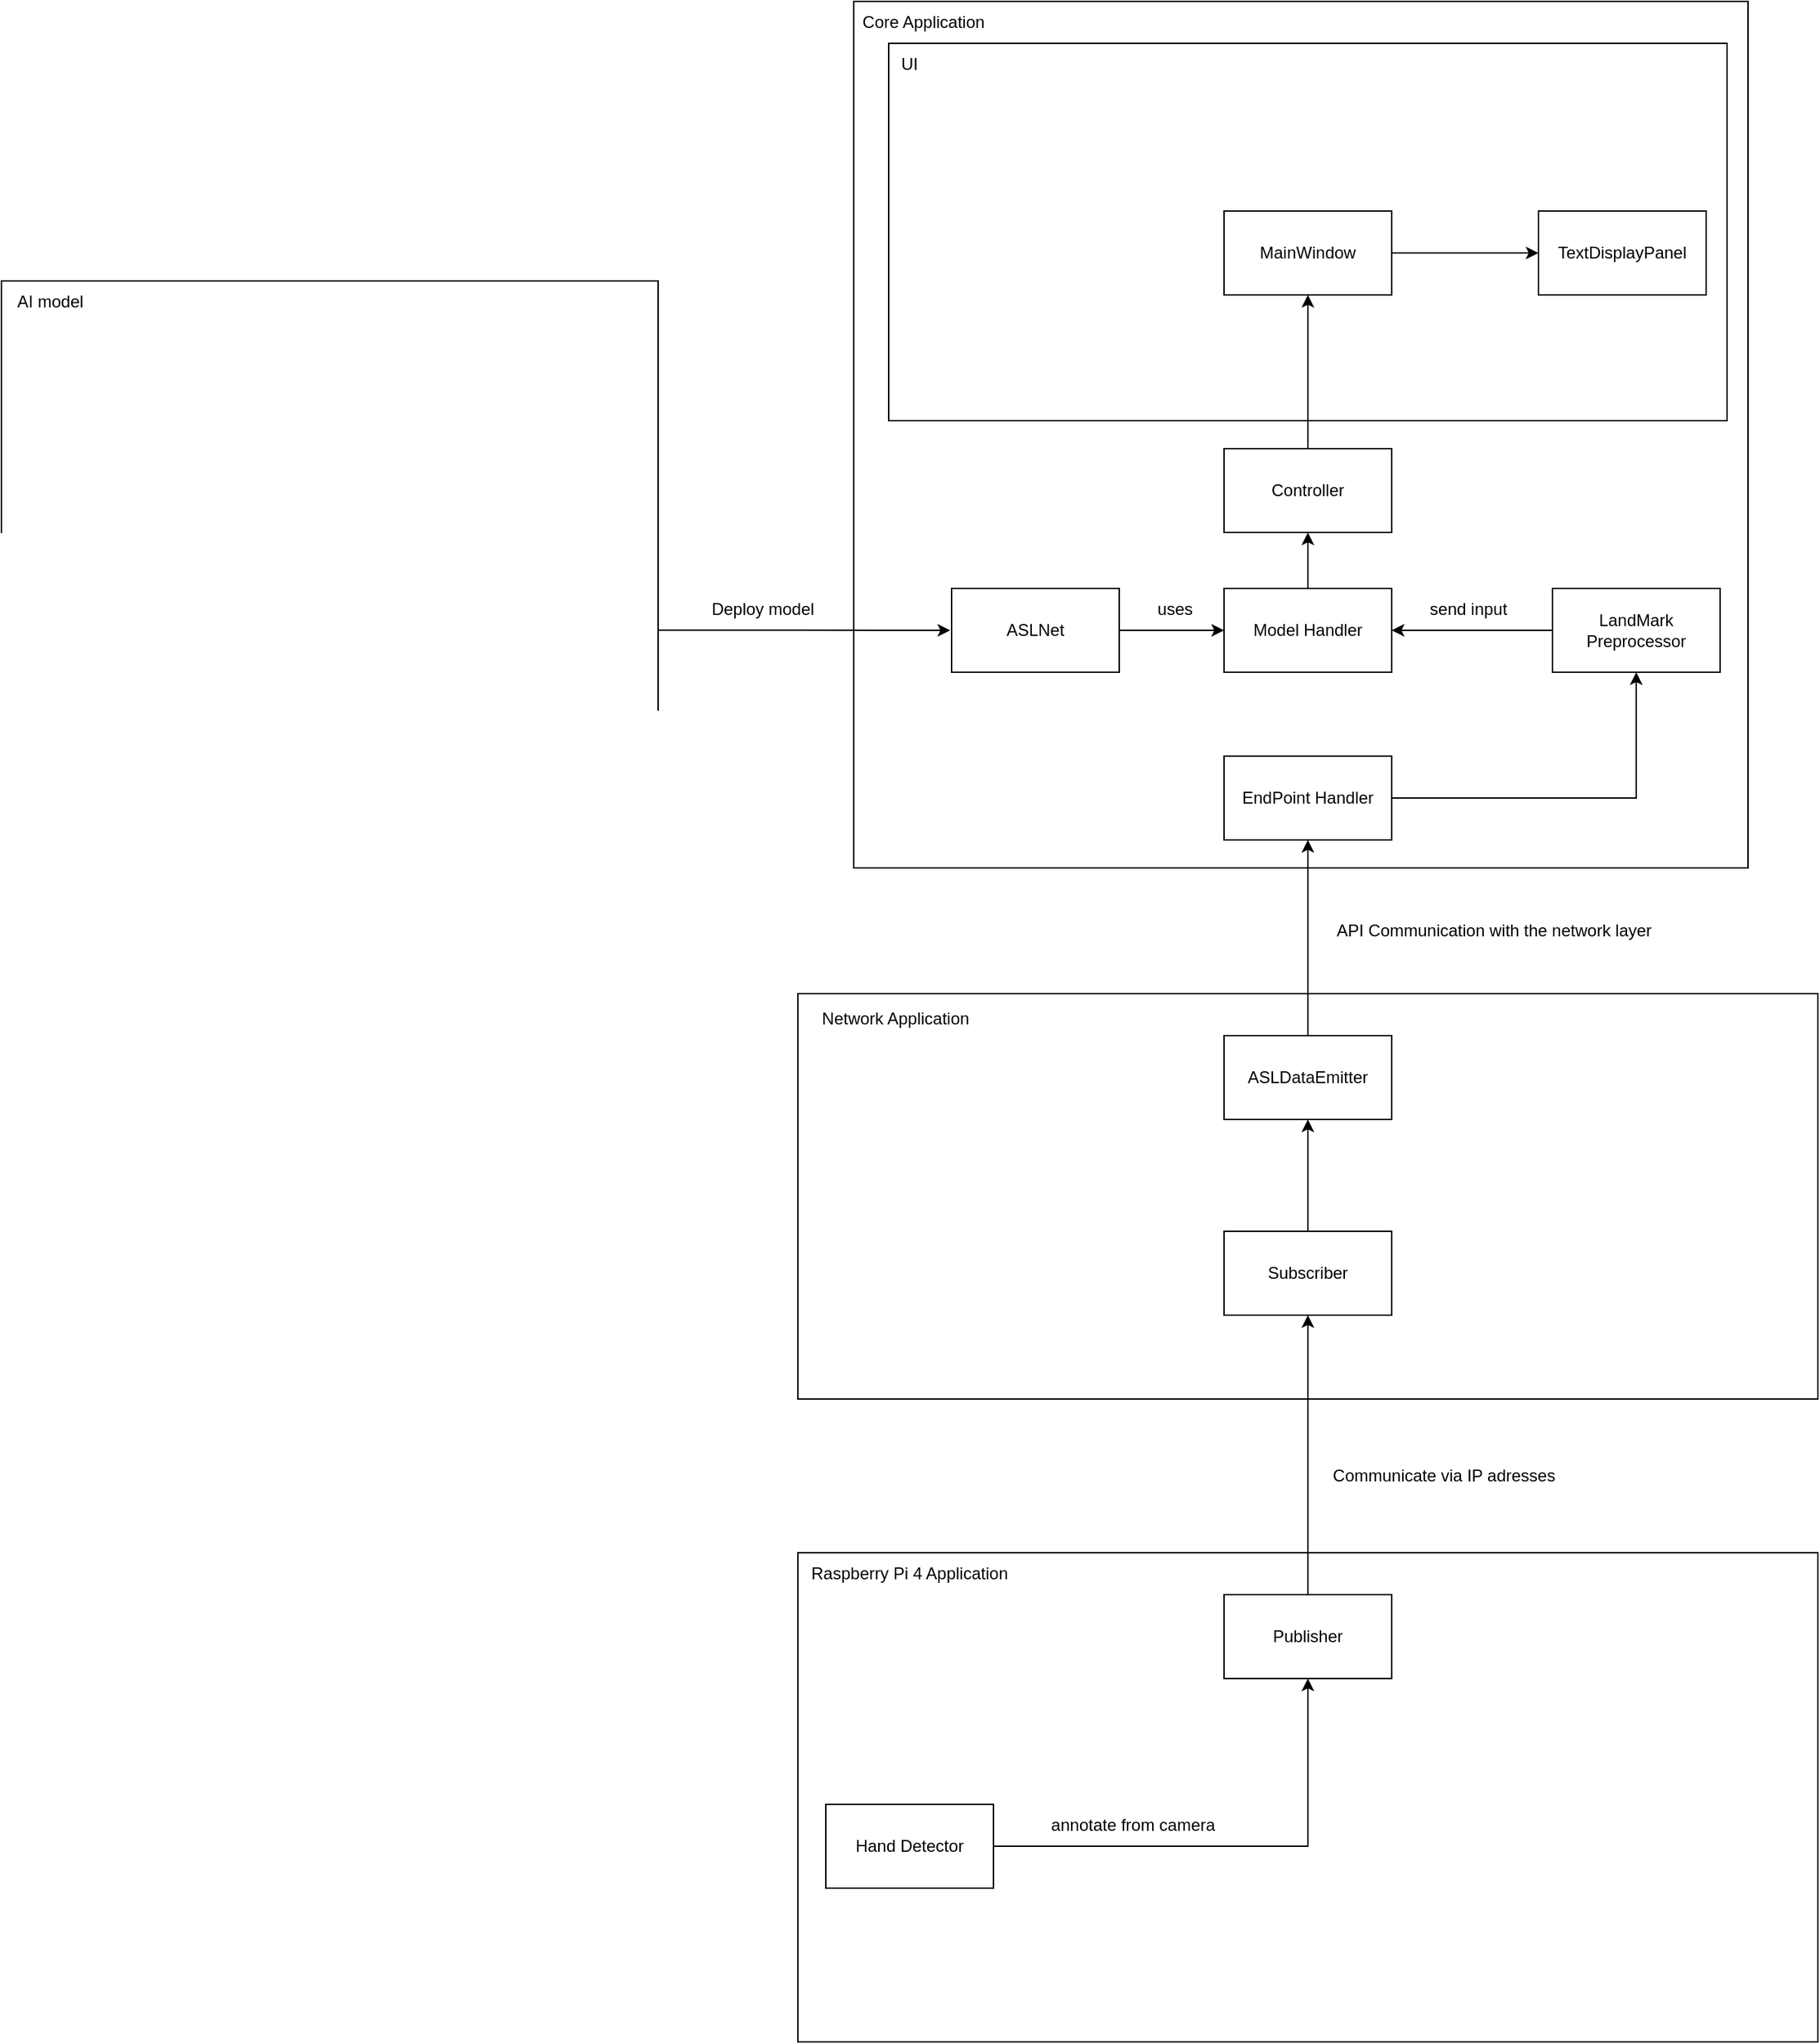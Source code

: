 <mxfile version="27.2.0">
  <diagram name="Page-1" id="ljjl3CG4BBazV8FL-I35">
    <mxGraphModel dx="2985" dy="1978" grid="1" gridSize="10" guides="1" tooltips="1" connect="1" arrows="1" fold="1" page="1" pageScale="1" pageWidth="850" pageHeight="1100" math="0" shadow="0">
      <root>
        <mxCell id="0" />
        <mxCell id="1" parent="0" />
        <mxCell id="ro-9P0nDEgXFyzDZA6Mf-33" value="" style="rounded=0;whiteSpace=wrap;html=1;" vertex="1" parent="1">
          <mxGeometry x="120" y="-330" width="640" height="620" as="geometry" />
        </mxCell>
        <mxCell id="ro-9P0nDEgXFyzDZA6Mf-47" value="" style="rounded=0;whiteSpace=wrap;html=1;" vertex="1" parent="1">
          <mxGeometry x="145" y="-300" width="600" height="270" as="geometry" />
        </mxCell>
        <mxCell id="ro-9P0nDEgXFyzDZA6Mf-41" style="edgeStyle=orthogonalEdgeStyle;rounded=0;orthogonalLoop=1;jettySize=auto;html=1;exitX=0.994;exitY=0.595;exitDx=0;exitDy=0;exitPerimeter=0;" edge="1" parent="1" source="ro-9P0nDEgXFyzDZA6Mf-36">
          <mxGeometry relative="1" as="geometry">
            <mxPoint x="189" y="120" as="targetPoint" />
          </mxGeometry>
        </mxCell>
        <mxCell id="ro-9P0nDEgXFyzDZA6Mf-36" value="" style="rounded=0;whiteSpace=wrap;html=1;" vertex="1" parent="1">
          <mxGeometry x="-490" y="-130" width="470" height="420" as="geometry" />
        </mxCell>
        <mxCell id="ro-9P0nDEgXFyzDZA6Mf-30" value="" style="rounded=0;whiteSpace=wrap;html=1;" vertex="1" parent="1">
          <mxGeometry x="80" y="780" width="730" height="350" as="geometry" />
        </mxCell>
        <mxCell id="ro-9P0nDEgXFyzDZA6Mf-18" value="" style="rounded=0;whiteSpace=wrap;html=1;" vertex="1" parent="1">
          <mxGeometry x="80" y="380" width="730" height="290" as="geometry" />
        </mxCell>
        <mxCell id="1r56mx8-5Ug33jFVJT9m-14" style="edgeStyle=orthogonalEdgeStyle;rounded=0;orthogonalLoop=1;jettySize=auto;html=1;entryX=0.5;entryY=1;entryDx=0;entryDy=0;" parent="1" source="1r56mx8-5Ug33jFVJT9m-11" target="1r56mx8-5Ug33jFVJT9m-12" edge="1">
          <mxGeometry relative="1" as="geometry" />
        </mxCell>
        <mxCell id="1r56mx8-5Ug33jFVJT9m-11" value="ASLDataEmitter" style="rounded=0;whiteSpace=wrap;html=1;" parent="1" vertex="1">
          <mxGeometry x="385" y="410" width="120" height="60" as="geometry" />
        </mxCell>
        <mxCell id="1r56mx8-5Ug33jFVJT9m-18" value="" style="edgeStyle=orthogonalEdgeStyle;rounded=0;orthogonalLoop=1;jettySize=auto;html=1;" parent="1" source="1r56mx8-5Ug33jFVJT9m-12" target="1r56mx8-5Ug33jFVJT9m-17" edge="1">
          <mxGeometry relative="1" as="geometry" />
        </mxCell>
        <mxCell id="1r56mx8-5Ug33jFVJT9m-12" value="EndPoint Handler" style="rounded=0;whiteSpace=wrap;html=1;" parent="1" vertex="1">
          <mxGeometry x="385" y="210" width="120" height="60" as="geometry" />
        </mxCell>
        <mxCell id="1r56mx8-5Ug33jFVJT9m-20" value="" style="edgeStyle=orthogonalEdgeStyle;rounded=0;orthogonalLoop=1;jettySize=auto;html=1;" parent="1" source="1r56mx8-5Ug33jFVJT9m-17" target="1r56mx8-5Ug33jFVJT9m-19" edge="1">
          <mxGeometry relative="1" as="geometry" />
        </mxCell>
        <mxCell id="1r56mx8-5Ug33jFVJT9m-17" value="LandMark Preprocessor" style="rounded=0;whiteSpace=wrap;html=1;" parent="1" vertex="1">
          <mxGeometry x="620" y="90" width="120" height="60" as="geometry" />
        </mxCell>
        <mxCell id="ro-9P0nDEgXFyzDZA6Mf-46" value="" style="edgeStyle=orthogonalEdgeStyle;rounded=0;orthogonalLoop=1;jettySize=auto;html=1;" edge="1" parent="1" source="1r56mx8-5Ug33jFVJT9m-19" target="1r56mx8-5Ug33jFVJT9m-24">
          <mxGeometry relative="1" as="geometry" />
        </mxCell>
        <mxCell id="1r56mx8-5Ug33jFVJT9m-19" value="Model Handler" style="rounded=0;whiteSpace=wrap;html=1;" parent="1" vertex="1">
          <mxGeometry x="385" y="90" width="120" height="60" as="geometry" />
        </mxCell>
        <mxCell id="1r56mx8-5Ug33jFVJT9m-27" value="" style="edgeStyle=orthogonalEdgeStyle;rounded=0;orthogonalLoop=1;jettySize=auto;html=1;" parent="1" source="1r56mx8-5Ug33jFVJT9m-24" target="1r56mx8-5Ug33jFVJT9m-26" edge="1">
          <mxGeometry relative="1" as="geometry" />
        </mxCell>
        <mxCell id="1r56mx8-5Ug33jFVJT9m-24" value="Controller" style="rounded=0;whiteSpace=wrap;html=1;" parent="1" vertex="1">
          <mxGeometry x="385" y="-10" width="120" height="60" as="geometry" />
        </mxCell>
        <mxCell id="1r56mx8-5Ug33jFVJT9m-29" value="" style="edgeStyle=orthogonalEdgeStyle;rounded=0;orthogonalLoop=1;jettySize=auto;html=1;" parent="1" source="1r56mx8-5Ug33jFVJT9m-26" target="1r56mx8-5Ug33jFVJT9m-28" edge="1">
          <mxGeometry relative="1" as="geometry" />
        </mxCell>
        <mxCell id="1r56mx8-5Ug33jFVJT9m-26" value="MainWindow" style="rounded=0;whiteSpace=wrap;html=1;" parent="1" vertex="1">
          <mxGeometry x="385" y="-180" width="120" height="60" as="geometry" />
        </mxCell>
        <mxCell id="1r56mx8-5Ug33jFVJT9m-28" value="TextDisplayPanel" style="rounded=0;whiteSpace=wrap;html=1;" parent="1" vertex="1">
          <mxGeometry x="610" y="-180" width="120" height="60" as="geometry" />
        </mxCell>
        <mxCell id="ro-9P0nDEgXFyzDZA6Mf-32" value="" style="edgeStyle=orthogonalEdgeStyle;rounded=0;orthogonalLoop=1;jettySize=auto;html=1;" edge="1" parent="1" source="ro-9P0nDEgXFyzDZA6Mf-1" target="ro-9P0nDEgXFyzDZA6Mf-3">
          <mxGeometry relative="1" as="geometry">
            <mxPoint x="460" y="680" as="targetPoint" />
          </mxGeometry>
        </mxCell>
        <mxCell id="ro-9P0nDEgXFyzDZA6Mf-1" value="P&lt;span style=&quot;background-color: transparent; color: light-dark(rgb(0, 0, 0), rgb(255, 255, 255));&quot;&gt;ublisher&lt;/span&gt;" style="rounded=0;whiteSpace=wrap;html=1;" vertex="1" parent="1">
          <mxGeometry x="385" y="810" width="120" height="60" as="geometry" />
        </mxCell>
        <mxCell id="ro-9P0nDEgXFyzDZA6Mf-8" value="" style="edgeStyle=orthogonalEdgeStyle;rounded=0;orthogonalLoop=1;jettySize=auto;html=1;" edge="1" parent="1" source="ro-9P0nDEgXFyzDZA6Mf-3" target="1r56mx8-5Ug33jFVJT9m-11">
          <mxGeometry relative="1" as="geometry">
            <mxPoint x="260" y="550" as="targetPoint" />
          </mxGeometry>
        </mxCell>
        <mxCell id="ro-9P0nDEgXFyzDZA6Mf-3" value="Subscriber" style="rounded=0;whiteSpace=wrap;html=1;" vertex="1" parent="1">
          <mxGeometry x="385" y="550" width="120" height="60" as="geometry" />
        </mxCell>
        <mxCell id="ro-9P0nDEgXFyzDZA6Mf-7" value="Communicate via IP adresses" style="text;html=1;align=center;verticalAlign=middle;whiteSpace=wrap;rounded=0;" vertex="1" parent="1">
          <mxGeometry x="455" y="710" width="175" height="30" as="geometry" />
        </mxCell>
        <mxCell id="ro-9P0nDEgXFyzDZA6Mf-19" value="Network Application&lt;div&gt;&lt;br&gt;&lt;/div&gt;" style="text;html=1;align=center;verticalAlign=middle;whiteSpace=wrap;rounded=0;" vertex="1" parent="1">
          <mxGeometry x="80" y="390" width="140" height="30" as="geometry" />
        </mxCell>
        <mxCell id="ro-9P0nDEgXFyzDZA6Mf-23" value="annotate from camera" style="text;html=1;align=center;verticalAlign=middle;whiteSpace=wrap;rounded=0;" vertex="1" parent="1">
          <mxGeometry x="260" y="960" width="120" height="30" as="geometry" />
        </mxCell>
        <mxCell id="ro-9P0nDEgXFyzDZA6Mf-26" style="edgeStyle=orthogonalEdgeStyle;rounded=0;orthogonalLoop=1;jettySize=auto;html=1;exitX=0.5;exitY=1;exitDx=0;exitDy=0;" edge="1" parent="1">
          <mxGeometry relative="1" as="geometry">
            <mxPoint x="360" y="1020" as="sourcePoint" />
            <mxPoint x="360" y="1020" as="targetPoint" />
          </mxGeometry>
        </mxCell>
        <mxCell id="ro-9P0nDEgXFyzDZA6Mf-29" value="" style="edgeStyle=orthogonalEdgeStyle;rounded=0;orthogonalLoop=1;jettySize=auto;html=1;" edge="1" parent="1" source="ro-9P0nDEgXFyzDZA6Mf-27" target="ro-9P0nDEgXFyzDZA6Mf-1">
          <mxGeometry relative="1" as="geometry" />
        </mxCell>
        <mxCell id="ro-9P0nDEgXFyzDZA6Mf-27" value="Hand Detector" style="rounded=0;whiteSpace=wrap;html=1;" vertex="1" parent="1">
          <mxGeometry x="100" y="960" width="120" height="60" as="geometry" />
        </mxCell>
        <mxCell id="ro-9P0nDEgXFyzDZA6Mf-31" value="Raspberry Pi 4 Application" style="text;html=1;align=center;verticalAlign=middle;whiteSpace=wrap;rounded=0;" vertex="1" parent="1">
          <mxGeometry x="80" y="780" width="160" height="30" as="geometry" />
        </mxCell>
        <mxCell id="ro-9P0nDEgXFyzDZA6Mf-34" value="Core Application" style="text;html=1;align=center;verticalAlign=middle;whiteSpace=wrap;rounded=0;" vertex="1" parent="1">
          <mxGeometry x="120" y="-330" width="100" height="30" as="geometry" />
        </mxCell>
        <mxCell id="ro-9P0nDEgXFyzDZA6Mf-37" value="AI model" style="text;html=1;align=center;verticalAlign=middle;whiteSpace=wrap;rounded=0;" vertex="1" parent="1">
          <mxGeometry x="-485" y="-130" width="60" height="30" as="geometry" />
        </mxCell>
        <mxCell id="ro-9P0nDEgXFyzDZA6Mf-42" value="Deploy model" style="text;html=1;align=center;verticalAlign=middle;whiteSpace=wrap;rounded=0;" vertex="1" parent="1">
          <mxGeometry x="-10" y="90" width="130" height="30" as="geometry" />
        </mxCell>
        <mxCell id="ro-9P0nDEgXFyzDZA6Mf-43" value="API Communication with the network layer&amp;nbsp;" style="text;html=1;align=center;verticalAlign=middle;whiteSpace=wrap;rounded=0;" vertex="1" parent="1">
          <mxGeometry x="455" y="320" width="250" height="30" as="geometry" />
        </mxCell>
        <mxCell id="ro-9P0nDEgXFyzDZA6Mf-45" value="" style="edgeStyle=orthogonalEdgeStyle;rounded=0;orthogonalLoop=1;jettySize=auto;html=1;" edge="1" parent="1" source="ro-9P0nDEgXFyzDZA6Mf-44" target="1r56mx8-5Ug33jFVJT9m-19">
          <mxGeometry relative="1" as="geometry" />
        </mxCell>
        <mxCell id="ro-9P0nDEgXFyzDZA6Mf-44" value="ASLNet" style="rounded=0;whiteSpace=wrap;html=1;" vertex="1" parent="1">
          <mxGeometry x="190" y="90" width="120" height="60" as="geometry" />
        </mxCell>
        <mxCell id="ro-9P0nDEgXFyzDZA6Mf-48" value="UI" style="text;html=1;align=center;verticalAlign=middle;whiteSpace=wrap;rounded=0;" vertex="1" parent="1">
          <mxGeometry x="130" y="-300" width="60" height="30" as="geometry" />
        </mxCell>
        <mxCell id="ro-9P0nDEgXFyzDZA6Mf-49" value="send input" style="text;html=1;align=center;verticalAlign=middle;whiteSpace=wrap;rounded=0;" vertex="1" parent="1">
          <mxGeometry x="530" y="90" width="60" height="30" as="geometry" />
        </mxCell>
        <mxCell id="ro-9P0nDEgXFyzDZA6Mf-50" value="uses" style="text;html=1;align=center;verticalAlign=middle;whiteSpace=wrap;rounded=0;" vertex="1" parent="1">
          <mxGeometry x="320" y="90" width="60" height="30" as="geometry" />
        </mxCell>
      </root>
    </mxGraphModel>
  </diagram>
</mxfile>
